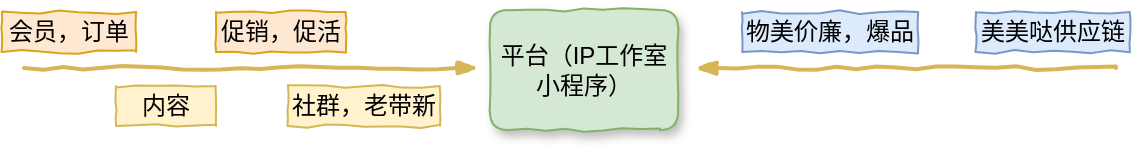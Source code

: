 <mxfile version="11.1.1" type="github"><diagram id="81RsmnTNCEdmNPD28YHu" name="第 1 页"><mxGraphModel dx="913" dy="574" grid="0" gridSize="10" guides="1" tooltips="1" connect="1" arrows="1" fold="1" page="0" pageScale="1" pageWidth="10000" pageHeight="10000" math="0" shadow="0"><root><mxCell id="0"/><mxCell id="1" parent="0"/><mxCell id="pWWyjQtpThLVGBORKQQ6-1" value="平台（IP工作室&lt;br&gt;小程序）" style="rounded=1;whiteSpace=wrap;html=1;shadow=1;comic=1;fillColor=#d5e8d4;strokeColor=#82b366;" parent="1" vertex="1"><mxGeometry x="348" y="156" width="94" height="60" as="geometry"/></mxCell><mxCell id="pWWyjQtpThLVGBORKQQ6-2" value="" style="rounded=0;comic=1;strokeWidth=2;endArrow=blockThin;html=1;fontFamily=Comic Sans MS;fontStyle=1;fillColor=#fff2cc;strokeColor=#d6b656;" parent="1" edge="1"><mxGeometry width="50" height="50" relative="1" as="geometry"><mxPoint x="115" y="185" as="sourcePoint"/><mxPoint x="342" y="185" as="targetPoint"/></mxGeometry></mxCell><mxCell id="pWWyjQtpThLVGBORKQQ6-3" value="会员，订单" style="text;html=1;strokeColor=#d79b00;fillColor=#ffe6cc;align=center;verticalAlign=middle;whiteSpace=wrap;rounded=0;comic=1;opacity=90;" parent="1" vertex="1"><mxGeometry x="104" y="157" width="67" height="20" as="geometry"/></mxCell><mxCell id="pWWyjQtpThLVGBORKQQ6-4" value="" style="rounded=0;comic=1;strokeWidth=2;endArrow=blockThin;html=1;fontFamily=Comic Sans MS;fontStyle=1;fillColor=#fff2cc;strokeColor=#d6b656;" parent="1" edge="1"><mxGeometry width="50" height="50" relative="1" as="geometry"><mxPoint x="661" y="185" as="sourcePoint"/><mxPoint x="451" y="185" as="targetPoint"/></mxGeometry></mxCell><mxCell id="iqxlPNpimo-U6vrL61fP-1" value="内容" style="text;html=1;strokeColor=#d6b656;fillColor=#fff2cc;align=center;verticalAlign=middle;whiteSpace=wrap;rounded=0;comic=1;" vertex="1" parent="1"><mxGeometry x="161" y="194" width="50" height="20" as="geometry"/></mxCell><mxCell id="iqxlPNpimo-U6vrL61fP-2" value="促销，促活" style="text;html=1;strokeColor=#d79b00;fillColor=#ffe6cc;align=center;verticalAlign=middle;whiteSpace=wrap;rounded=0;comic=1;opacity=90;" vertex="1" parent="1"><mxGeometry x="211" y="157" width="65" height="20" as="geometry"/></mxCell><mxCell id="iqxlPNpimo-U6vrL61fP-3" value="社群，老带新" style="text;html=1;strokeColor=#d6b656;fillColor=#fff2cc;align=center;verticalAlign=middle;whiteSpace=wrap;rounded=0;comic=1;" vertex="1" parent="1"><mxGeometry x="247" y="194" width="76" height="20" as="geometry"/></mxCell><mxCell id="iqxlPNpimo-U6vrL61fP-4" value="美美哒供应链" style="text;html=1;strokeColor=#6c8ebf;fillColor=#dae8fc;align=center;verticalAlign=middle;whiteSpace=wrap;rounded=0;comic=1;opacity=90;" vertex="1" parent="1"><mxGeometry x="591" y="157" width="77" height="20" as="geometry"/></mxCell><mxCell id="iqxlPNpimo-U6vrL61fP-5" value="物美价廉，爆品" style="text;html=1;strokeColor=#6c8ebf;fillColor=#dae8fc;align=center;verticalAlign=middle;whiteSpace=wrap;rounded=0;comic=1;opacity=90;" vertex="1" parent="1"><mxGeometry x="474" y="157" width="88" height="20" as="geometry"/></mxCell></root></mxGraphModel></diagram></mxfile>